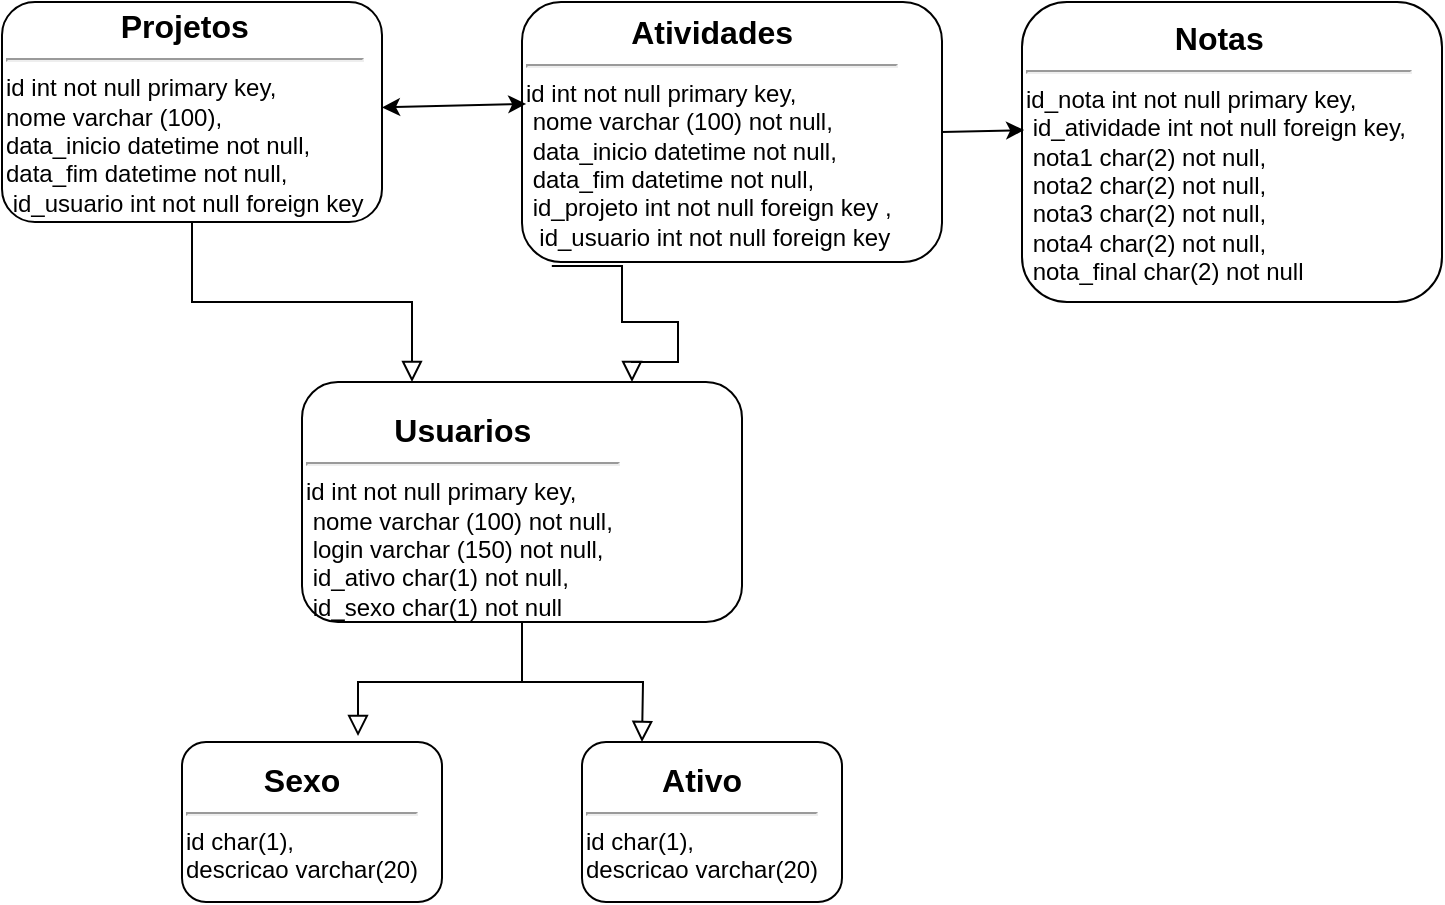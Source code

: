 <mxfile version="20.2.3" type="device"><diagram id="C5RBs43oDa-KdzZeNtuy" name="Page-1"><mxGraphModel dx="868" dy="553" grid="1" gridSize="10" guides="1" tooltips="1" connect="1" arrows="1" fold="1" page="1" pageScale="1" pageWidth="827" pageHeight="1169" math="0" shadow="0"><root><mxCell id="WIyWlLk6GJQsqaUBKTNV-0"/><mxCell id="WIyWlLk6GJQsqaUBKTNV-1" parent="WIyWlLk6GJQsqaUBKTNV-0"/><mxCell id="WIyWlLk6GJQsqaUBKTNV-2" value="" style="rounded=0;html=1;jettySize=auto;orthogonalLoop=1;fontSize=11;endArrow=block;endFill=0;endSize=8;strokeWidth=1;shadow=0;labelBackgroundColor=none;edgeStyle=orthogonalEdgeStyle;entryX=0.25;entryY=0;entryDx=0;entryDy=0;" parent="WIyWlLk6GJQsqaUBKTNV-1" source="WIyWlLk6GJQsqaUBKTNV-3" target="sDvjGVW-SbRa6ukBCBgY-12" edge="1"><mxGeometry relative="1" as="geometry"><mxPoint x="220" y="170" as="targetPoint"/></mxGeometry></mxCell><mxCell id="WIyWlLk6GJQsqaUBKTNV-3" value="&lt;div style=&quot;text-align: center;&quot;&gt;&lt;b&gt;&lt;font style=&quot;font-size: 16px;&quot;&gt;Projetos&lt;/font&gt;&lt;/b&gt;&lt;/div&gt;&lt;hr&gt;&lt;div&gt;id int not null primary key,&amp;nbsp;&lt;/div&gt;&lt;div&gt;nome varchar (100),&amp;nbsp;&lt;/div&gt;&lt;div&gt;data_inicio datetime not null,&amp;nbsp;&lt;/div&gt;&lt;div&gt;data_fim datetime not null,&amp;nbsp;&lt;/div&gt;&lt;div&gt;&amp;nbsp;id_usuario int not null foreign key&lt;/div&gt;" style="rounded=1;whiteSpace=wrap;html=1;fontSize=12;glass=0;strokeWidth=1;shadow=0;align=left;" parent="WIyWlLk6GJQsqaUBKTNV-1" vertex="1"><mxGeometry x="30" y="20" width="190" height="110" as="geometry"/></mxCell><mxCell id="sDvjGVW-SbRa6ukBCBgY-0" value="&lt;div style=&quot;text-align: center;&quot;&gt;&lt;span style=&quot;font-size: 16px;&quot;&gt;&lt;b&gt;Atividades&lt;/b&gt;&lt;/span&gt;&lt;/div&gt;&lt;hr&gt;&lt;div&gt;&lt;div&gt;id int not null primary key,&lt;/div&gt;&lt;div&gt;&amp;nbsp;nome varchar (100) not null,&amp;nbsp;&lt;/div&gt;&lt;div&gt;&amp;nbsp;data_inicio datetime not null,&amp;nbsp;&lt;/div&gt;&lt;div&gt;&amp;nbsp;data_fim datetime not null,&amp;nbsp;&lt;/div&gt;&lt;div&gt;&amp;nbsp;id_projeto int not null foreign key ,&amp;nbsp;&lt;/div&gt;&lt;div&gt;&amp;nbsp; id_usuario int not null foreign key&lt;/div&gt;&lt;/div&gt;" style="rounded=1;whiteSpace=wrap;html=1;fontSize=12;glass=0;strokeWidth=1;shadow=0;align=left;" vertex="1" parent="WIyWlLk6GJQsqaUBKTNV-1"><mxGeometry x="290" y="20" width="210" height="130" as="geometry"/></mxCell><mxCell id="sDvjGVW-SbRa6ukBCBgY-4" value="" style="endArrow=classic;startArrow=classic;html=1;rounded=0;fontSize=16;entryX=0.01;entryY=0.392;entryDx=0;entryDy=0;entryPerimeter=0;" edge="1" parent="WIyWlLk6GJQsqaUBKTNV-1" source="WIyWlLk6GJQsqaUBKTNV-3" target="sDvjGVW-SbRa6ukBCBgY-0"><mxGeometry width="50" height="50" relative="1" as="geometry"><mxPoint x="350" y="110" as="sourcePoint"/><mxPoint x="400" y="70" as="targetPoint"/><Array as="points"/></mxGeometry></mxCell><mxCell id="sDvjGVW-SbRa6ukBCBgY-5" value="&lt;div style=&quot;text-align: center;&quot;&gt;&lt;span style=&quot;font-size: 16px;&quot;&gt;&lt;b&gt;Notas&lt;/b&gt;&lt;/span&gt;&lt;/div&gt;&lt;hr&gt;id_nota int not null primary key,&amp;nbsp;&lt;br&gt;&amp;nbsp;id_atividade int not null foreign key,&amp;nbsp;&lt;br&gt;&amp;nbsp;nota1 char(2) not null,&amp;nbsp;&lt;br&gt;&amp;nbsp;nota2 char(2) not null,&amp;nbsp;&lt;br&gt;&amp;nbsp;nota3 char(2) not null,&amp;nbsp;&lt;br&gt;&amp;nbsp;nota4 char(2) not null,&amp;nbsp;&lt;br&gt;&amp;nbsp;nota_final char(2) not null" style="rounded=1;whiteSpace=wrap;html=1;fontSize=12;glass=0;strokeWidth=1;shadow=0;align=left;" vertex="1" parent="WIyWlLk6GJQsqaUBKTNV-1"><mxGeometry x="540" y="20" width="210" height="150" as="geometry"/></mxCell><mxCell id="sDvjGVW-SbRa6ukBCBgY-11" value="" style="endArrow=classic;html=1;rounded=0;fontSize=16;exitX=1;exitY=0.5;exitDx=0;exitDy=0;entryX=0.005;entryY=0.427;entryDx=0;entryDy=0;entryPerimeter=0;" edge="1" parent="WIyWlLk6GJQsqaUBKTNV-1" source="sDvjGVW-SbRa6ukBCBgY-0" target="sDvjGVW-SbRa6ukBCBgY-5"><mxGeometry width="50" height="50" relative="1" as="geometry"><mxPoint x="510" y="120" as="sourcePoint"/><mxPoint x="530" y="90" as="targetPoint"/></mxGeometry></mxCell><mxCell id="sDvjGVW-SbRa6ukBCBgY-12" value="&lt;div style=&quot;&quot;&gt;&lt;div&gt;&amp;nbsp;&lt;/div&gt;&lt;div style=&quot;text-align: center;&quot;&gt;&lt;font style=&quot;font-size: 16px;&quot;&gt;&lt;b&gt;Usuarios&lt;/b&gt;&lt;/font&gt;&lt;/div&gt;&lt;hr&gt;&lt;div&gt;id int not null primary key,&amp;nbsp;&lt;/div&gt;&lt;div&gt;&amp;nbsp;nome varchar (100) not null,&amp;nbsp;&lt;/div&gt;&lt;div&gt;&amp;nbsp;login varchar (150) not null,&amp;nbsp;&lt;/div&gt;&lt;div&gt;&amp;nbsp;id_ativo char(1) not null,&amp;nbsp;&lt;/div&gt;&lt;div&gt;&amp;nbsp;id_sexo char(1) not null&lt;/div&gt;&lt;/div&gt;" style="rounded=1;whiteSpace=wrap;html=1;fontSize=12;glass=0;strokeWidth=1;shadow=0;align=left;" vertex="1" parent="WIyWlLk6GJQsqaUBKTNV-1"><mxGeometry x="180" y="210" width="220" height="120" as="geometry"/></mxCell><mxCell id="sDvjGVW-SbRa6ukBCBgY-13" value="" style="rounded=0;html=1;jettySize=auto;orthogonalLoop=1;fontSize=11;endArrow=block;endFill=0;endSize=8;strokeWidth=1;shadow=0;labelBackgroundColor=none;edgeStyle=orthogonalEdgeStyle;entryX=0.75;entryY=0;entryDx=0;entryDy=0;exitX=0.071;exitY=1.015;exitDx=0;exitDy=0;exitPerimeter=0;" edge="1" parent="WIyWlLk6GJQsqaUBKTNV-1" source="sDvjGVW-SbRa6ukBCBgY-0" target="sDvjGVW-SbRa6ukBCBgY-12"><mxGeometry relative="1" as="geometry"><mxPoint x="270" y="130" as="sourcePoint"/><mxPoint x="367.5" y="200" as="targetPoint"/><Array as="points"><mxPoint x="340" y="152"/><mxPoint x="340" y="180"/><mxPoint x="368" y="180"/><mxPoint x="368" y="200"/></Array></mxGeometry></mxCell><mxCell id="sDvjGVW-SbRa6ukBCBgY-16" value="&lt;div style=&quot;text-align: center;&quot;&gt;&lt;span style=&quot;font-size: 16px;&quot;&gt;&lt;b&gt;Sexo&lt;/b&gt;&lt;/span&gt;&lt;/div&gt;&lt;hr&gt;&lt;div&gt;&lt;div&gt;id char(1),&lt;/div&gt;&lt;div&gt;descricao varchar(20)&lt;/div&gt;&lt;/div&gt;" style="rounded=1;whiteSpace=wrap;html=1;fontSize=12;glass=0;strokeWidth=1;shadow=0;align=left;" vertex="1" parent="WIyWlLk6GJQsqaUBKTNV-1"><mxGeometry x="120" y="390" width="130" height="80" as="geometry"/></mxCell><mxCell id="sDvjGVW-SbRa6ukBCBgY-17" value="&lt;div style=&quot;text-align: center;&quot;&gt;&lt;span style=&quot;font-size: 16px;&quot;&gt;&lt;b&gt;Ativo&lt;/b&gt;&lt;/span&gt;&lt;/div&gt;&lt;hr&gt;&lt;div&gt;&lt;div&gt;id char(1),&lt;/div&gt;&lt;div&gt;descricao varchar(20)&lt;/div&gt;&lt;/div&gt;" style="rounded=1;whiteSpace=wrap;html=1;fontSize=12;glass=0;strokeWidth=1;shadow=0;align=left;" vertex="1" parent="WIyWlLk6GJQsqaUBKTNV-1"><mxGeometry x="320" y="390" width="130" height="80" as="geometry"/></mxCell><mxCell id="sDvjGVW-SbRa6ukBCBgY-18" value="" style="rounded=0;html=1;jettySize=auto;orthogonalLoop=1;fontSize=11;endArrow=block;endFill=0;endSize=8;strokeWidth=1;shadow=0;labelBackgroundColor=none;edgeStyle=orthogonalEdgeStyle;entryX=0.677;entryY=-0.037;entryDx=0;entryDy=0;entryPerimeter=0;" edge="1" parent="WIyWlLk6GJQsqaUBKTNV-1" source="sDvjGVW-SbRa6ukBCBgY-12" target="sDvjGVW-SbRa6ukBCBgY-16"><mxGeometry relative="1" as="geometry"><mxPoint x="140" y="330" as="sourcePoint"/><mxPoint x="210" y="380" as="targetPoint"/></mxGeometry></mxCell><mxCell id="sDvjGVW-SbRa6ukBCBgY-19" value="" style="rounded=0;html=1;jettySize=auto;orthogonalLoop=1;fontSize=11;endArrow=block;endFill=0;endSize=8;strokeWidth=1;shadow=0;labelBackgroundColor=none;edgeStyle=orthogonalEdgeStyle;" edge="1" parent="WIyWlLk6GJQsqaUBKTNV-1" source="sDvjGVW-SbRa6ukBCBgY-12"><mxGeometry relative="1" as="geometry"><mxPoint x="370" y="340" as="sourcePoint"/><mxPoint x="350" y="390" as="targetPoint"/><Array as="points"/></mxGeometry></mxCell></root></mxGraphModel></diagram></mxfile>